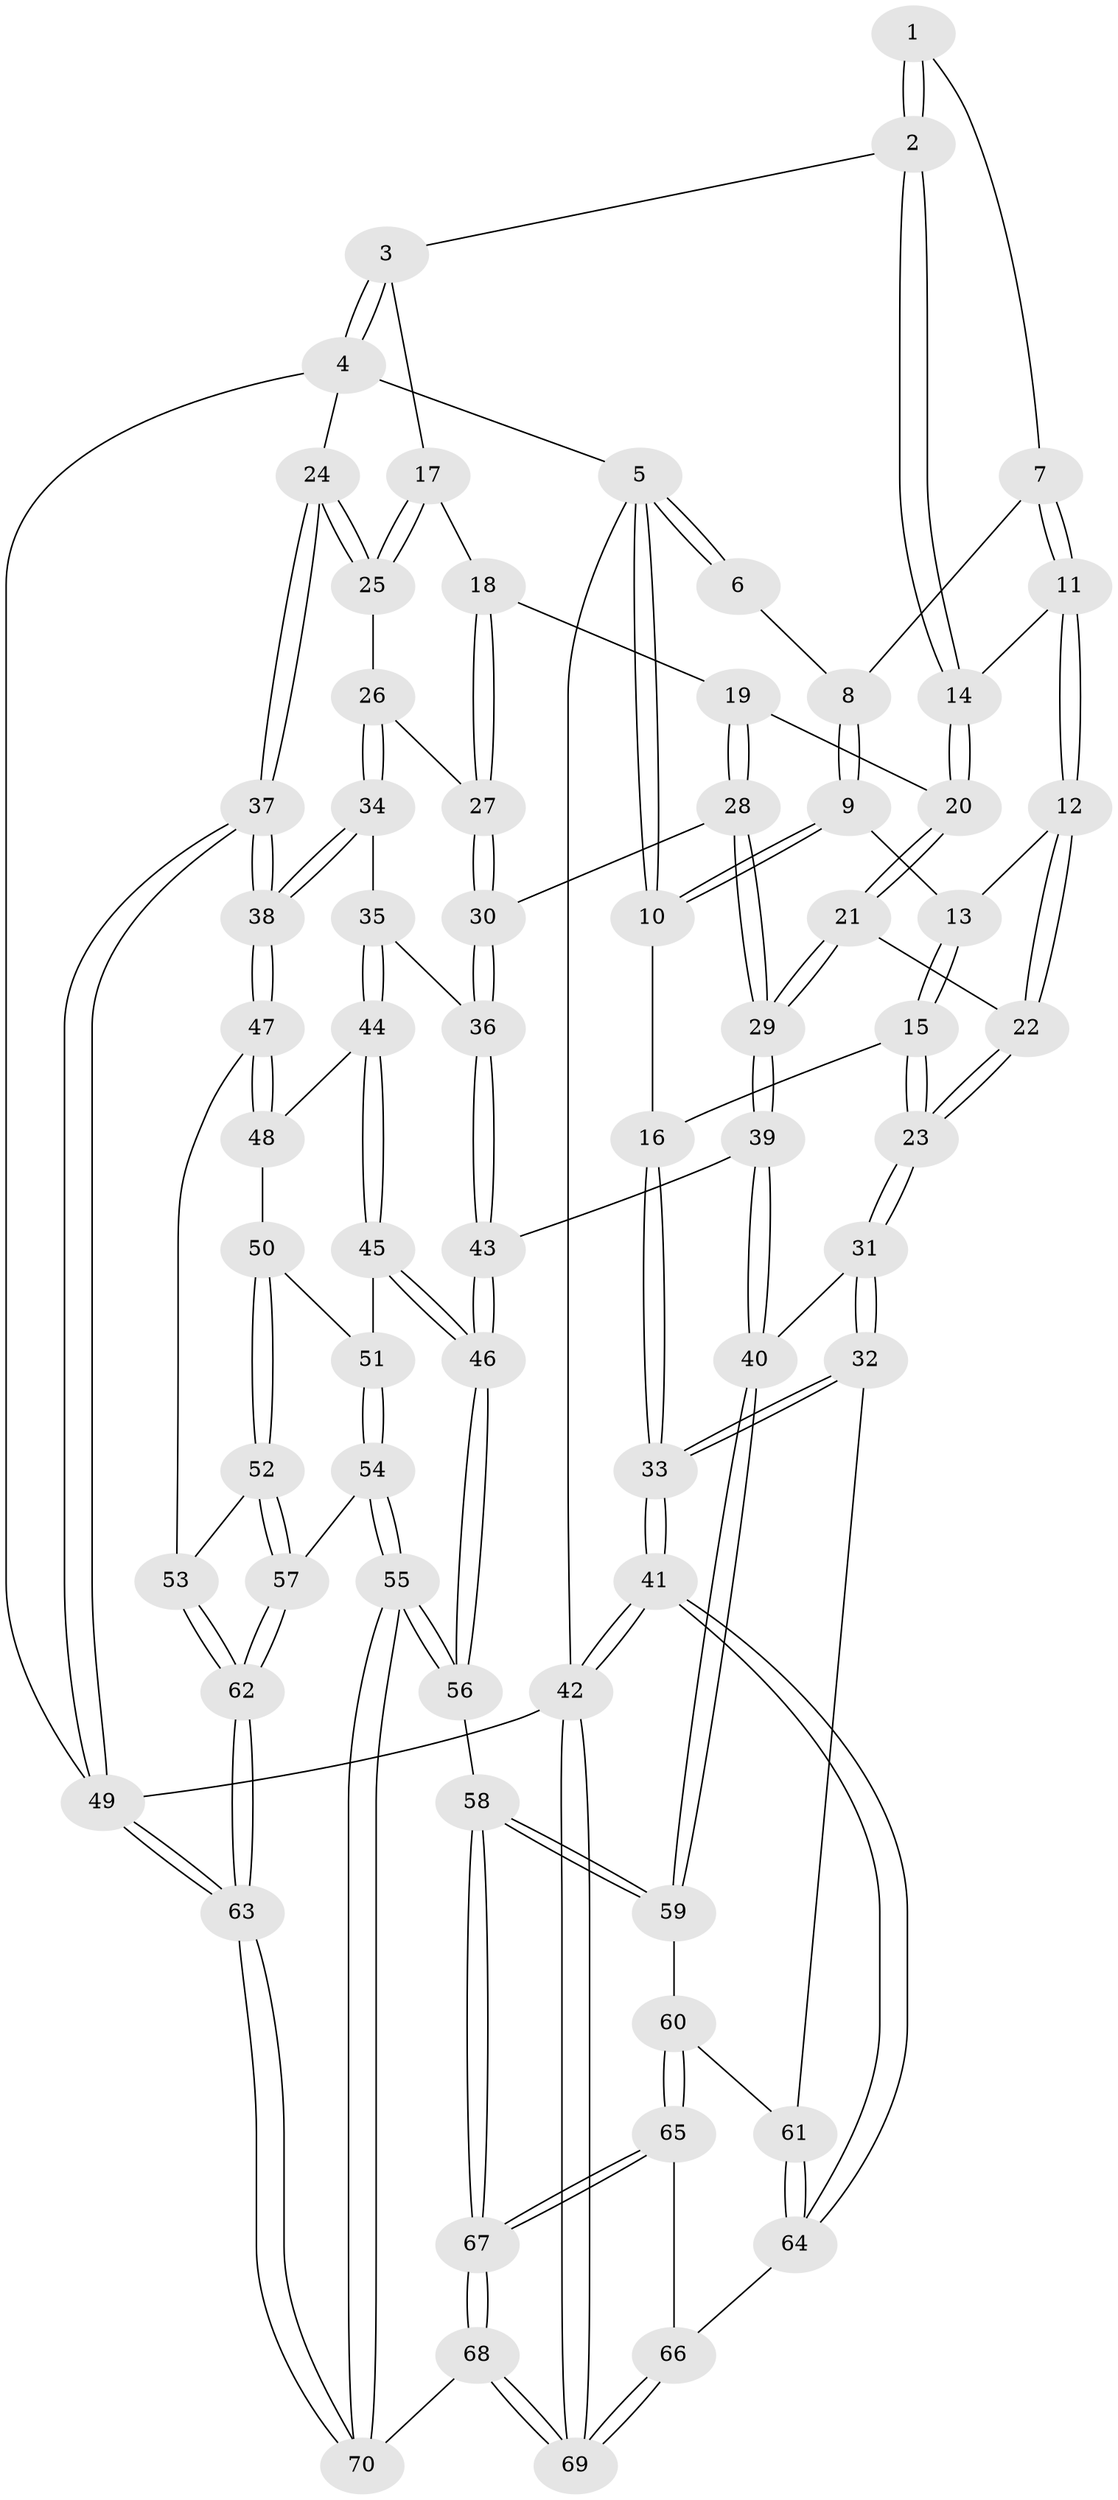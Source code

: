// Generated by graph-tools (version 1.1) at 2025/27/03/09/25 03:27:07]
// undirected, 70 vertices, 172 edges
graph export_dot {
graph [start="1"]
  node [color=gray90,style=filled];
  1 [pos="+0.37501469750401906+0"];
  2 [pos="+0.7922241027089935+0"];
  3 [pos="+0.9369767087124184+0"];
  4 [pos="+1+0"];
  5 [pos="+0+0"];
  6 [pos="+0.09711285877881051+0"];
  7 [pos="+0.33477842619924464+0.10378484686425765"];
  8 [pos="+0.23654311792614935+0.08756816421651471"];
  9 [pos="+0.10583631068081226+0.13483131887088864"];
  10 [pos="+0+0"];
  11 [pos="+0.3771873653703095+0.1882555268335355"];
  12 [pos="+0.2875369026350309+0.2560209634262072"];
  13 [pos="+0.16400963710110106+0.24600408653818825"];
  14 [pos="+0.46461176665314396+0.20892202573456176"];
  15 [pos="+0.11432284689165116+0.3262101539588688"];
  16 [pos="+0+0.06850471089569125"];
  17 [pos="+0.8352923619457837+0.16829521929330057"];
  18 [pos="+0.6384190148707494+0.33565098291179823"];
  19 [pos="+0.6260268785198869+0.3391787703858716"];
  20 [pos="+0.4816258227644618+0.253968140598574"];
  21 [pos="+0.4332423029860349+0.45317844371039856"];
  22 [pos="+0.29545393517157226+0.4354740023333488"];
  23 [pos="+0.08775594065168343+0.5708049267567706"];
  24 [pos="+1+0.43286297091874565"];
  25 [pos="+0.8401339367300718+0.351743446398829"];
  26 [pos="+0.8304544392788843+0.4437090961106118"];
  27 [pos="+0.7082850192479232+0.401988252969414"];
  28 [pos="+0.5797043202896146+0.49409722642861076"];
  29 [pos="+0.4880477715583862+0.5193995877185534"];
  30 [pos="+0.6270783705855804+0.5113140788886871"];
  31 [pos="+0.08092828554052109+0.5809971613551433"];
  32 [pos="+0.0460752488554959+0.5982626470301134"];
  33 [pos="+0+0.6341677904899936"];
  34 [pos="+0.8340811918878052+0.46107869836183785"];
  35 [pos="+0.7523401562628946+0.5530035590928382"];
  36 [pos="+0.6783251318009111+0.5403369607317768"];
  37 [pos="+1+0.5848094070862376"];
  38 [pos="+1+0.5885676569637927"];
  39 [pos="+0.45663143580406285+0.6488277283622604"];
  40 [pos="+0.37805587215351283+0.7028762809001855"];
  41 [pos="+0+1"];
  42 [pos="+0+1"];
  43 [pos="+0.5889580242064173+0.7164303877316576"];
  44 [pos="+0.7696781303303972+0.6250960567891709"];
  45 [pos="+0.738108658352983+0.6718378307221489"];
  46 [pos="+0.6200647412870771+0.7482602865854832"];
  47 [pos="+1+0.6201779644632143"];
  48 [pos="+0.8104814630695891+0.6478784507209446"];
  49 [pos="+1+1"];
  50 [pos="+0.8519737584938231+0.746718473400294"];
  51 [pos="+0.7793335574256602+0.773700174185413"];
  52 [pos="+0.9073085527080638+0.7767018607298719"];
  53 [pos="+0.9203059515650021+0.7772437012983021"];
  54 [pos="+0.7141751952541866+0.8853674197934069"];
  55 [pos="+0.66664640263734+0.9186694611171231"];
  56 [pos="+0.6464109771757544+0.8926289893790237"];
  57 [pos="+0.8089379558496715+0.8613160697469845"];
  58 [pos="+0.409068039983272+0.8534086632150742"];
  59 [pos="+0.37756770695107333+0.7763471230527704"];
  60 [pos="+0.22389979551292355+0.8591141930991397"];
  61 [pos="+0.18044247824596607+0.8249117440323265"];
  62 [pos="+0.9547122416164678+0.9276181789554697"];
  63 [pos="+1+1"];
  64 [pos="+0.11041093155799185+0.9185395773118292"];
  65 [pos="+0.22763542250373447+0.8966699235064169"];
  66 [pos="+0.19696332821671544+0.9114822524835067"];
  67 [pos="+0.33934145575759295+1"];
  68 [pos="+0.3422388207082257+1"];
  69 [pos="+0+1"];
  70 [pos="+0.6944051407690855+1"];
  1 -- 2;
  1 -- 2;
  1 -- 7;
  2 -- 3;
  2 -- 14;
  2 -- 14;
  3 -- 4;
  3 -- 4;
  3 -- 17;
  4 -- 5;
  4 -- 24;
  4 -- 49;
  5 -- 6;
  5 -- 6;
  5 -- 10;
  5 -- 10;
  5 -- 42;
  6 -- 8;
  7 -- 8;
  7 -- 11;
  7 -- 11;
  8 -- 9;
  8 -- 9;
  9 -- 10;
  9 -- 10;
  9 -- 13;
  10 -- 16;
  11 -- 12;
  11 -- 12;
  11 -- 14;
  12 -- 13;
  12 -- 22;
  12 -- 22;
  13 -- 15;
  13 -- 15;
  14 -- 20;
  14 -- 20;
  15 -- 16;
  15 -- 23;
  15 -- 23;
  16 -- 33;
  16 -- 33;
  17 -- 18;
  17 -- 25;
  17 -- 25;
  18 -- 19;
  18 -- 27;
  18 -- 27;
  19 -- 20;
  19 -- 28;
  19 -- 28;
  20 -- 21;
  20 -- 21;
  21 -- 22;
  21 -- 29;
  21 -- 29;
  22 -- 23;
  22 -- 23;
  23 -- 31;
  23 -- 31;
  24 -- 25;
  24 -- 25;
  24 -- 37;
  24 -- 37;
  25 -- 26;
  26 -- 27;
  26 -- 34;
  26 -- 34;
  27 -- 30;
  27 -- 30;
  28 -- 29;
  28 -- 29;
  28 -- 30;
  29 -- 39;
  29 -- 39;
  30 -- 36;
  30 -- 36;
  31 -- 32;
  31 -- 32;
  31 -- 40;
  32 -- 33;
  32 -- 33;
  32 -- 61;
  33 -- 41;
  33 -- 41;
  34 -- 35;
  34 -- 38;
  34 -- 38;
  35 -- 36;
  35 -- 44;
  35 -- 44;
  36 -- 43;
  36 -- 43;
  37 -- 38;
  37 -- 38;
  37 -- 49;
  37 -- 49;
  38 -- 47;
  38 -- 47;
  39 -- 40;
  39 -- 40;
  39 -- 43;
  40 -- 59;
  40 -- 59;
  41 -- 42;
  41 -- 42;
  41 -- 64;
  41 -- 64;
  42 -- 69;
  42 -- 69;
  42 -- 49;
  43 -- 46;
  43 -- 46;
  44 -- 45;
  44 -- 45;
  44 -- 48;
  45 -- 46;
  45 -- 46;
  45 -- 51;
  46 -- 56;
  46 -- 56;
  47 -- 48;
  47 -- 48;
  47 -- 53;
  48 -- 50;
  49 -- 63;
  49 -- 63;
  50 -- 51;
  50 -- 52;
  50 -- 52;
  51 -- 54;
  51 -- 54;
  52 -- 53;
  52 -- 57;
  52 -- 57;
  53 -- 62;
  53 -- 62;
  54 -- 55;
  54 -- 55;
  54 -- 57;
  55 -- 56;
  55 -- 56;
  55 -- 70;
  55 -- 70;
  56 -- 58;
  57 -- 62;
  57 -- 62;
  58 -- 59;
  58 -- 59;
  58 -- 67;
  58 -- 67;
  59 -- 60;
  60 -- 61;
  60 -- 65;
  60 -- 65;
  61 -- 64;
  61 -- 64;
  62 -- 63;
  62 -- 63;
  63 -- 70;
  63 -- 70;
  64 -- 66;
  65 -- 66;
  65 -- 67;
  65 -- 67;
  66 -- 69;
  66 -- 69;
  67 -- 68;
  67 -- 68;
  68 -- 69;
  68 -- 69;
  68 -- 70;
}

